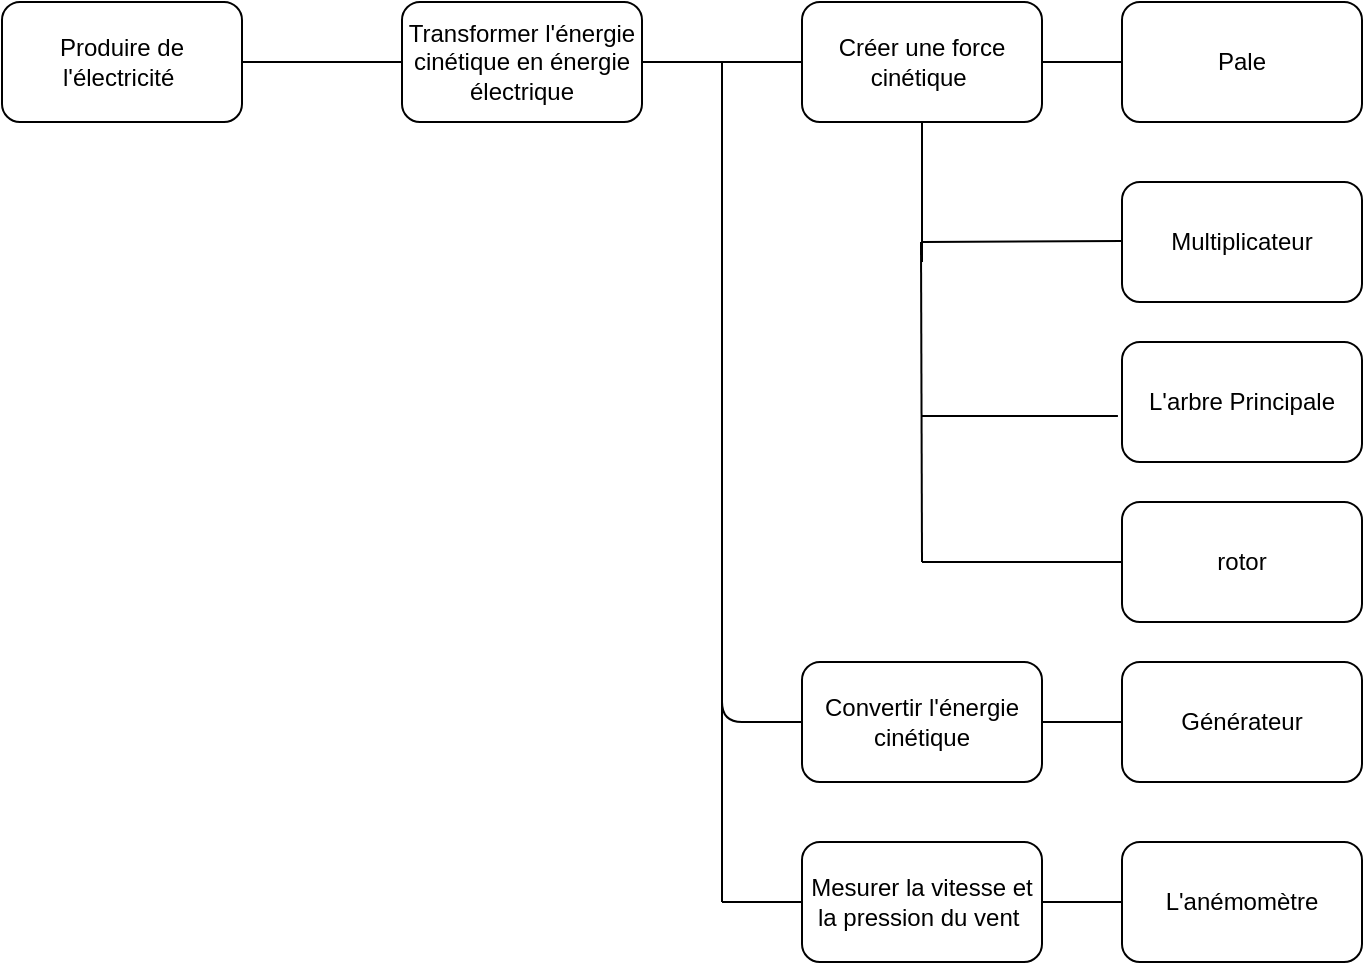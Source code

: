 <mxfile version="15.1.4" type="github">
  <diagram id="G51egeTG8lJOo8AecxFX" name="Page-1">
    <mxGraphModel dx="1138" dy="635" grid="1" gridSize="10" guides="1" tooltips="1" connect="1" arrows="1" fold="1" page="1" pageScale="1" pageWidth="827" pageHeight="1169" math="0" shadow="0">
      <root>
        <mxCell id="0" />
        <mxCell id="1" parent="0" />
        <mxCell id="h5YAToZ42YGCLBCkM-ja-1" value="Produire de l&#39;électricité&amp;nbsp;" style="rounded=1;whiteSpace=wrap;html=1;" parent="1" vertex="1">
          <mxGeometry x="40" y="130" width="120" height="60" as="geometry" />
        </mxCell>
        <mxCell id="h5YAToZ42YGCLBCkM-ja-4" value="" style="endArrow=none;html=1;exitX=1;exitY=0.5;exitDx=0;exitDy=0;" parent="1" source="h5YAToZ42YGCLBCkM-ja-1" edge="1">
          <mxGeometry width="50" height="50" relative="1" as="geometry">
            <mxPoint x="210" y="210" as="sourcePoint" />
            <mxPoint x="240" y="160" as="targetPoint" />
            <Array as="points">
              <mxPoint x="190" y="160" />
            </Array>
          </mxGeometry>
        </mxCell>
        <mxCell id="h5YAToZ42YGCLBCkM-ja-6" value="Transformer l&#39;énergie cinétique en énergie électrique" style="rounded=1;whiteSpace=wrap;html=1;" parent="1" vertex="1">
          <mxGeometry x="240" y="130" width="120" height="60" as="geometry" />
        </mxCell>
        <mxCell id="fEUnjvaY-r_YvW2YT1Yh-1" value="" style="endArrow=none;html=1;exitX=1;exitY=0.5;exitDx=0;exitDy=0;" edge="1" parent="1" source="h5YAToZ42YGCLBCkM-ja-6">
          <mxGeometry width="50" height="50" relative="1" as="geometry">
            <mxPoint x="390" y="190" as="sourcePoint" />
            <mxPoint x="440" y="160" as="targetPoint" />
          </mxGeometry>
        </mxCell>
        <mxCell id="fEUnjvaY-r_YvW2YT1Yh-2" value="Créer une force cinétique&amp;nbsp;" style="rounded=1;whiteSpace=wrap;html=1;" vertex="1" parent="1">
          <mxGeometry x="440" y="130" width="120" height="60" as="geometry" />
        </mxCell>
        <mxCell id="fEUnjvaY-r_YvW2YT1Yh-3" value="Pale" style="rounded=1;whiteSpace=wrap;html=1;" vertex="1" parent="1">
          <mxGeometry x="600" y="130" width="120" height="60" as="geometry" />
        </mxCell>
        <mxCell id="fEUnjvaY-r_YvW2YT1Yh-4" value="" style="endArrow=none;html=1;entryX=0;entryY=0.5;entryDx=0;entryDy=0;exitX=1;exitY=0.5;exitDx=0;exitDy=0;" edge="1" parent="1" source="fEUnjvaY-r_YvW2YT1Yh-2" target="fEUnjvaY-r_YvW2YT1Yh-3">
          <mxGeometry width="50" height="50" relative="1" as="geometry">
            <mxPoint x="570" y="170" as="sourcePoint" />
            <mxPoint x="610" y="210" as="targetPoint" />
          </mxGeometry>
        </mxCell>
        <mxCell id="fEUnjvaY-r_YvW2YT1Yh-5" value="" style="endArrow=none;html=1;" edge="1" parent="1">
          <mxGeometry width="50" height="50" relative="1" as="geometry">
            <mxPoint x="400" y="250" as="sourcePoint" />
            <mxPoint x="400" y="160" as="targetPoint" />
          </mxGeometry>
        </mxCell>
        <mxCell id="fEUnjvaY-r_YvW2YT1Yh-7" value="Convertir l&#39;énergie cinétique" style="rounded=1;whiteSpace=wrap;html=1;" vertex="1" parent="1">
          <mxGeometry x="440" y="460" width="120" height="60" as="geometry" />
        </mxCell>
        <mxCell id="fEUnjvaY-r_YvW2YT1Yh-8" value="" style="endArrow=none;html=1;exitX=1;exitY=0.5;exitDx=0;exitDy=0;entryX=0;entryY=0.5;entryDx=0;entryDy=0;" edge="1" parent="1" source="fEUnjvaY-r_YvW2YT1Yh-7" target="fEUnjvaY-r_YvW2YT1Yh-9">
          <mxGeometry width="50" height="50" relative="1" as="geometry">
            <mxPoint x="570" y="290" as="sourcePoint" />
            <mxPoint x="620" y="250" as="targetPoint" />
          </mxGeometry>
        </mxCell>
        <mxCell id="fEUnjvaY-r_YvW2YT1Yh-9" value="Générateur" style="rounded=1;whiteSpace=wrap;html=1;" vertex="1" parent="1">
          <mxGeometry x="600" y="460" width="120" height="60" as="geometry" />
        </mxCell>
        <mxCell id="fEUnjvaY-r_YvW2YT1Yh-11" value="" style="endArrow=none;html=1;" edge="1" parent="1">
          <mxGeometry width="50" height="50" relative="1" as="geometry">
            <mxPoint x="400" y="260" as="sourcePoint" />
            <mxPoint x="400" y="170" as="targetPoint" />
          </mxGeometry>
        </mxCell>
        <mxCell id="fEUnjvaY-r_YvW2YT1Yh-12" value="" style="endArrow=none;html=1;" edge="1" parent="1">
          <mxGeometry width="50" height="50" relative="1" as="geometry">
            <mxPoint x="400" y="340" as="sourcePoint" />
            <mxPoint x="400" y="250" as="targetPoint" />
          </mxGeometry>
        </mxCell>
        <mxCell id="fEUnjvaY-r_YvW2YT1Yh-14" value="Mesurer la vitesse et la pression du vent&amp;nbsp;" style="rounded=1;whiteSpace=wrap;html=1;" vertex="1" parent="1">
          <mxGeometry x="440" y="550" width="120" height="60" as="geometry" />
        </mxCell>
        <mxCell id="fEUnjvaY-r_YvW2YT1Yh-18" value="" style="endArrow=none;html=1;entryX=0;entryY=0.5;entryDx=0;entryDy=0;" edge="1" parent="1" source="fEUnjvaY-r_YvW2YT1Yh-14" target="fEUnjvaY-r_YvW2YT1Yh-31">
          <mxGeometry width="50" height="50" relative="1" as="geometry">
            <mxPoint x="550" y="510" as="sourcePoint" />
            <mxPoint x="414" y="690" as="targetPoint" />
            <Array as="points" />
          </mxGeometry>
        </mxCell>
        <mxCell id="fEUnjvaY-r_YvW2YT1Yh-19" value="Multiplicateur" style="rounded=1;whiteSpace=wrap;html=1;" vertex="1" parent="1">
          <mxGeometry x="600" y="220" width="120" height="60" as="geometry" />
        </mxCell>
        <mxCell id="fEUnjvaY-r_YvW2YT1Yh-21" value="" style="endArrow=none;html=1;" edge="1" parent="1">
          <mxGeometry width="50" height="50" relative="1" as="geometry">
            <mxPoint x="500" y="250" as="sourcePoint" />
            <mxPoint x="600" y="249.5" as="targetPoint" />
          </mxGeometry>
        </mxCell>
        <mxCell id="fEUnjvaY-r_YvW2YT1Yh-22" value="" style="endArrow=none;html=1;entryX=0.5;entryY=1;entryDx=0;entryDy=0;" edge="1" parent="1" target="fEUnjvaY-r_YvW2YT1Yh-2">
          <mxGeometry width="50" height="50" relative="1" as="geometry">
            <mxPoint x="500" y="260" as="sourcePoint" />
            <mxPoint x="510" y="200" as="targetPoint" />
          </mxGeometry>
        </mxCell>
        <mxCell id="fEUnjvaY-r_YvW2YT1Yh-24" value="L&#39;arbre Principale" style="rounded=1;whiteSpace=wrap;html=1;" vertex="1" parent="1">
          <mxGeometry x="600" y="300" width="120" height="60" as="geometry" />
        </mxCell>
        <mxCell id="fEUnjvaY-r_YvW2YT1Yh-25" value="" style="endArrow=none;html=1;" edge="1" parent="1">
          <mxGeometry width="50" height="50" relative="1" as="geometry">
            <mxPoint x="500" y="410" as="sourcePoint" />
            <mxPoint x="499.5" y="250" as="targetPoint" />
          </mxGeometry>
        </mxCell>
        <mxCell id="fEUnjvaY-r_YvW2YT1Yh-26" value="" style="endArrow=none;html=1;entryX=-0.017;entryY=0.617;entryDx=0;entryDy=0;entryPerimeter=0;" edge="1" parent="1" target="fEUnjvaY-r_YvW2YT1Yh-24">
          <mxGeometry width="50" height="50" relative="1" as="geometry">
            <mxPoint x="500" y="337" as="sourcePoint" />
            <mxPoint x="560" y="320" as="targetPoint" />
            <Array as="points" />
          </mxGeometry>
        </mxCell>
        <mxCell id="fEUnjvaY-r_YvW2YT1Yh-27" value="" style="endArrow=none;html=1;" edge="1" parent="1">
          <mxGeometry width="50" height="50" relative="1" as="geometry">
            <mxPoint x="400" y="410" as="sourcePoint" />
            <mxPoint x="400" y="340" as="targetPoint" />
            <Array as="points">
              <mxPoint x="400" y="400" />
              <mxPoint x="400" y="410" />
            </Array>
          </mxGeometry>
        </mxCell>
        <mxCell id="fEUnjvaY-r_YvW2YT1Yh-28" value="" style="endArrow=none;html=1;entryX=0;entryY=0.5;entryDx=0;entryDy=0;" edge="1" parent="1" target="fEUnjvaY-r_YvW2YT1Yh-7">
          <mxGeometry width="50" height="50" relative="1" as="geometry">
            <mxPoint x="400" y="410" as="sourcePoint" />
            <mxPoint x="440" y="440" as="targetPoint" />
            <Array as="points">
              <mxPoint x="400" y="490" />
            </Array>
          </mxGeometry>
        </mxCell>
        <mxCell id="fEUnjvaY-r_YvW2YT1Yh-29" value="rotor" style="rounded=1;whiteSpace=wrap;html=1;" vertex="1" parent="1">
          <mxGeometry x="600" y="380" width="120" height="60" as="geometry" />
        </mxCell>
        <mxCell id="fEUnjvaY-r_YvW2YT1Yh-30" value="" style="endArrow=none;html=1;entryX=0;entryY=0.5;entryDx=0;entryDy=0;" edge="1" parent="1" target="fEUnjvaY-r_YvW2YT1Yh-29">
          <mxGeometry width="50" height="50" relative="1" as="geometry">
            <mxPoint x="500" y="410" as="sourcePoint" />
            <mxPoint x="580" y="380" as="targetPoint" />
          </mxGeometry>
        </mxCell>
        <mxCell id="fEUnjvaY-r_YvW2YT1Yh-31" value="L&#39;anémomètre" style="rounded=1;whiteSpace=wrap;html=1;" vertex="1" parent="1">
          <mxGeometry x="600" y="550" width="120" height="60" as="geometry" />
        </mxCell>
        <mxCell id="fEUnjvaY-r_YvW2YT1Yh-32" value="" style="endArrow=none;html=1;" edge="1" parent="1">
          <mxGeometry width="50" height="50" relative="1" as="geometry">
            <mxPoint x="400" y="580" as="sourcePoint" />
            <mxPoint x="400" y="480" as="targetPoint" />
          </mxGeometry>
        </mxCell>
        <mxCell id="fEUnjvaY-r_YvW2YT1Yh-33" value="" style="endArrow=none;html=1;entryX=0;entryY=0.5;entryDx=0;entryDy=0;" edge="1" parent="1" target="fEUnjvaY-r_YvW2YT1Yh-14">
          <mxGeometry width="50" height="50" relative="1" as="geometry">
            <mxPoint x="400" y="580" as="sourcePoint" />
            <mxPoint x="430" y="585" as="targetPoint" />
          </mxGeometry>
        </mxCell>
      </root>
    </mxGraphModel>
  </diagram>
</mxfile>
